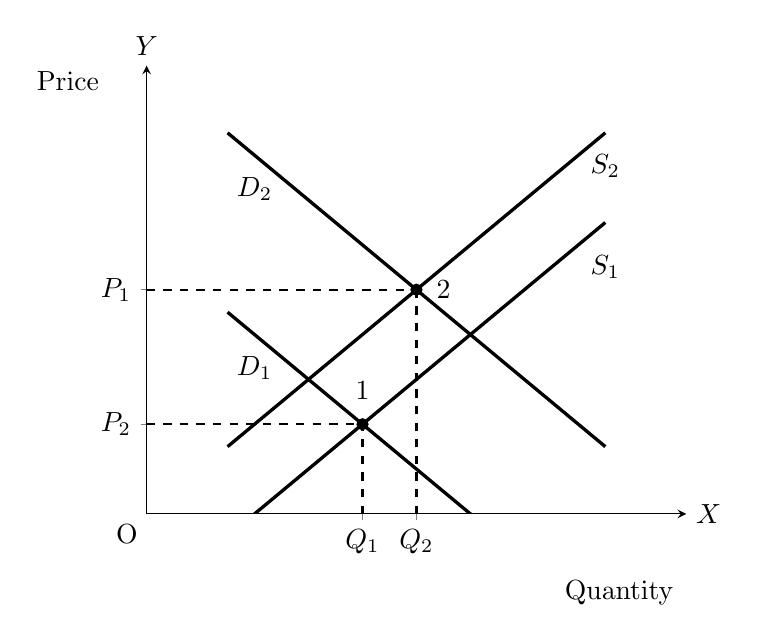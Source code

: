 \begin{tikzpicture}
    \begin{axis}[
            axis x line = middle,
            axis y line = middle,
            xmin=0, xmax=10,
            xlabel style=right,
            xlabel=$ X $,
            xtick={4,5},
            xticklabels={$ Q_1 $,$ Q_2 $},
            ymin=0, ymax=10,
            ylabel style=above,
            ylabel=$ Y $,
            ytick={2,5},
            yticklabels={$ P_2 $,$ P_1 $}
        ]
        \addplot [thick,black, dashed,domain=0:4]{2};
        \addplot [thick,black, dashed,domain=0:5]{5};
        \addplot [thick,black, dashed]coordinates {(4,0)(4,2)};
        \addplot [thick,black, dashed]coordinates {(5,0)(5,5)};
        \addplot [very thick,black, domain=1.5:8.5]{-1*x+10};
        \addplot [very thick,black, domain=1.5:8.5]{-1*x+6};
        \addplot [very thick,black, domain=1.5:8.5]{x};
        \addplot [very thick,black, domain=1.5:8.5]{x-2};
        \node at (axis cs:2,7.25) {$ D_2 $};
        \node at (axis cs:2,3.25) {$ D_1 $};
        \node at (axis cs:8.5,5.5) {$ S_1 $};
        \node at (axis cs:8.5,7.75) {$ S_2 $};
        \node at (axis cs:4,2.75) {$ 1 $};
        \node at (axis cs:5.5,5) {$ 2 $};
        \addplot[black, mark=*, only marks] coordinates {(4,2) (5,5)};
    \end{axis}
    \draw(-0.25,-0.25) node {O};
    \draw(6,-1) node {Quantity};
    \draw(-1,5.5) node {Price};
\end{tikzpicture}